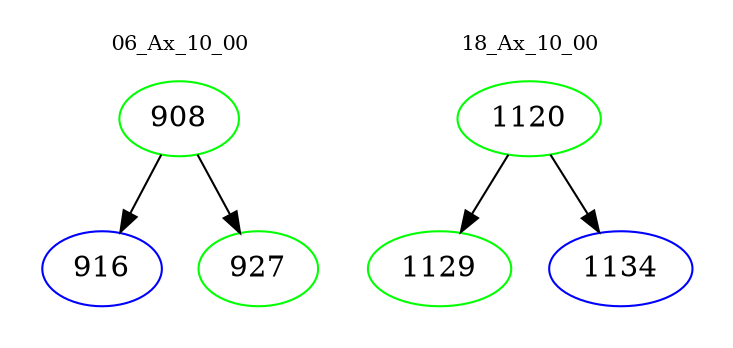 digraph{
subgraph cluster_0 {
color = white
label = "06_Ax_10_00";
fontsize=10;
T0_908 [label="908", color="green"]
T0_908 -> T0_916 [color="black"]
T0_916 [label="916", color="blue"]
T0_908 -> T0_927 [color="black"]
T0_927 [label="927", color="green"]
}
subgraph cluster_1 {
color = white
label = "18_Ax_10_00";
fontsize=10;
T1_1120 [label="1120", color="green"]
T1_1120 -> T1_1129 [color="black"]
T1_1129 [label="1129", color="green"]
T1_1120 -> T1_1134 [color="black"]
T1_1134 [label="1134", color="blue"]
}
}
